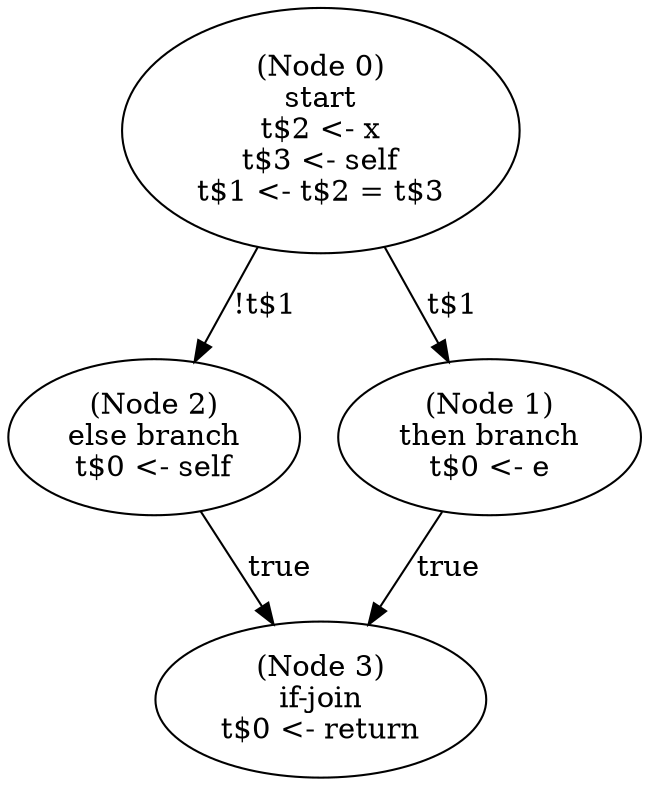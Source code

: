 digraph substitute_post {
  n0 [label="(Node 0)\nstart\nt$2 <- x\nt$3 <- self\nt$1 <- t$2 = t$3\n"];
 n0 -> n2 [label="!t$1"];
 n0 -> n1 [label="t$1"];
  n1 [label="(Node 1)\nthen branch\nt$0 <- e\n"];
 n1 -> n3 [label="true"];
  n2 [label="(Node 2)\nelse branch\nt$0 <- self\n"];
 n2 -> n3 [label="true"];
  n3 [label="(Node 3)\nif-join\nt$0 <- return\n"];
}

